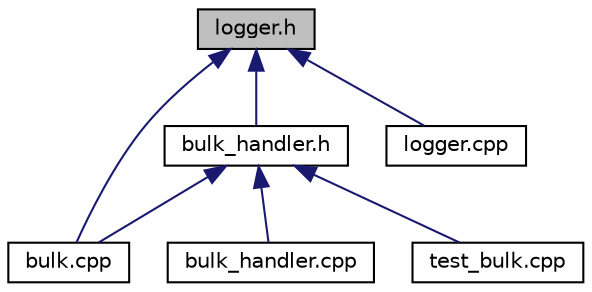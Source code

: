 digraph "logger.h"
{
 // LATEX_PDF_SIZE
  edge [fontname="Helvetica",fontsize="10",labelfontname="Helvetica",labelfontsize="10"];
  node [fontname="Helvetica",fontsize="10",shape=record];
  Node1 [label="logger.h",height=0.2,width=0.4,color="black", fillcolor="grey75", style="filled", fontcolor="black",tooltip=" "];
  Node1 -> Node2 [dir="back",color="midnightblue",fontsize="10",style="solid"];
  Node2 [label="bulk_handler.h",height=0.2,width=0.4,color="black", fillcolor="white", style="filled",URL="$bulk__handler_8h.html",tooltip=" "];
  Node2 -> Node3 [dir="back",color="midnightblue",fontsize="10",style="solid"];
  Node3 [label="bulk.cpp",height=0.2,width=0.4,color="black", fillcolor="white", style="filled",URL="$bulk_8cpp.html",tooltip=" "];
  Node2 -> Node4 [dir="back",color="midnightblue",fontsize="10",style="solid"];
  Node4 [label="bulk_handler.cpp",height=0.2,width=0.4,color="black", fillcolor="white", style="filled",URL="$bulk__handler_8cpp.html",tooltip=" "];
  Node2 -> Node5 [dir="back",color="midnightblue",fontsize="10",style="solid"];
  Node5 [label="test_bulk.cpp",height=0.2,width=0.4,color="black", fillcolor="white", style="filled",URL="$test__bulk_8cpp.html",tooltip=" "];
  Node1 -> Node3 [dir="back",color="midnightblue",fontsize="10",style="solid"];
  Node1 -> Node6 [dir="back",color="midnightblue",fontsize="10",style="solid"];
  Node6 [label="logger.cpp",height=0.2,width=0.4,color="black", fillcolor="white", style="filled",URL="$logger_8cpp.html",tooltip=" "];
}
